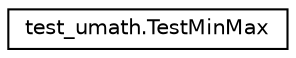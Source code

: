 digraph "Graphical Class Hierarchy"
{
 // LATEX_PDF_SIZE
  edge [fontname="Helvetica",fontsize="10",labelfontname="Helvetica",labelfontsize="10"];
  node [fontname="Helvetica",fontsize="10",shape=record];
  rankdir="LR";
  Node0 [label="test_umath.TestMinMax",height=0.2,width=0.4,color="black", fillcolor="white", style="filled",URL="$classtest__umath_1_1TestMinMax.html",tooltip=" "];
}
